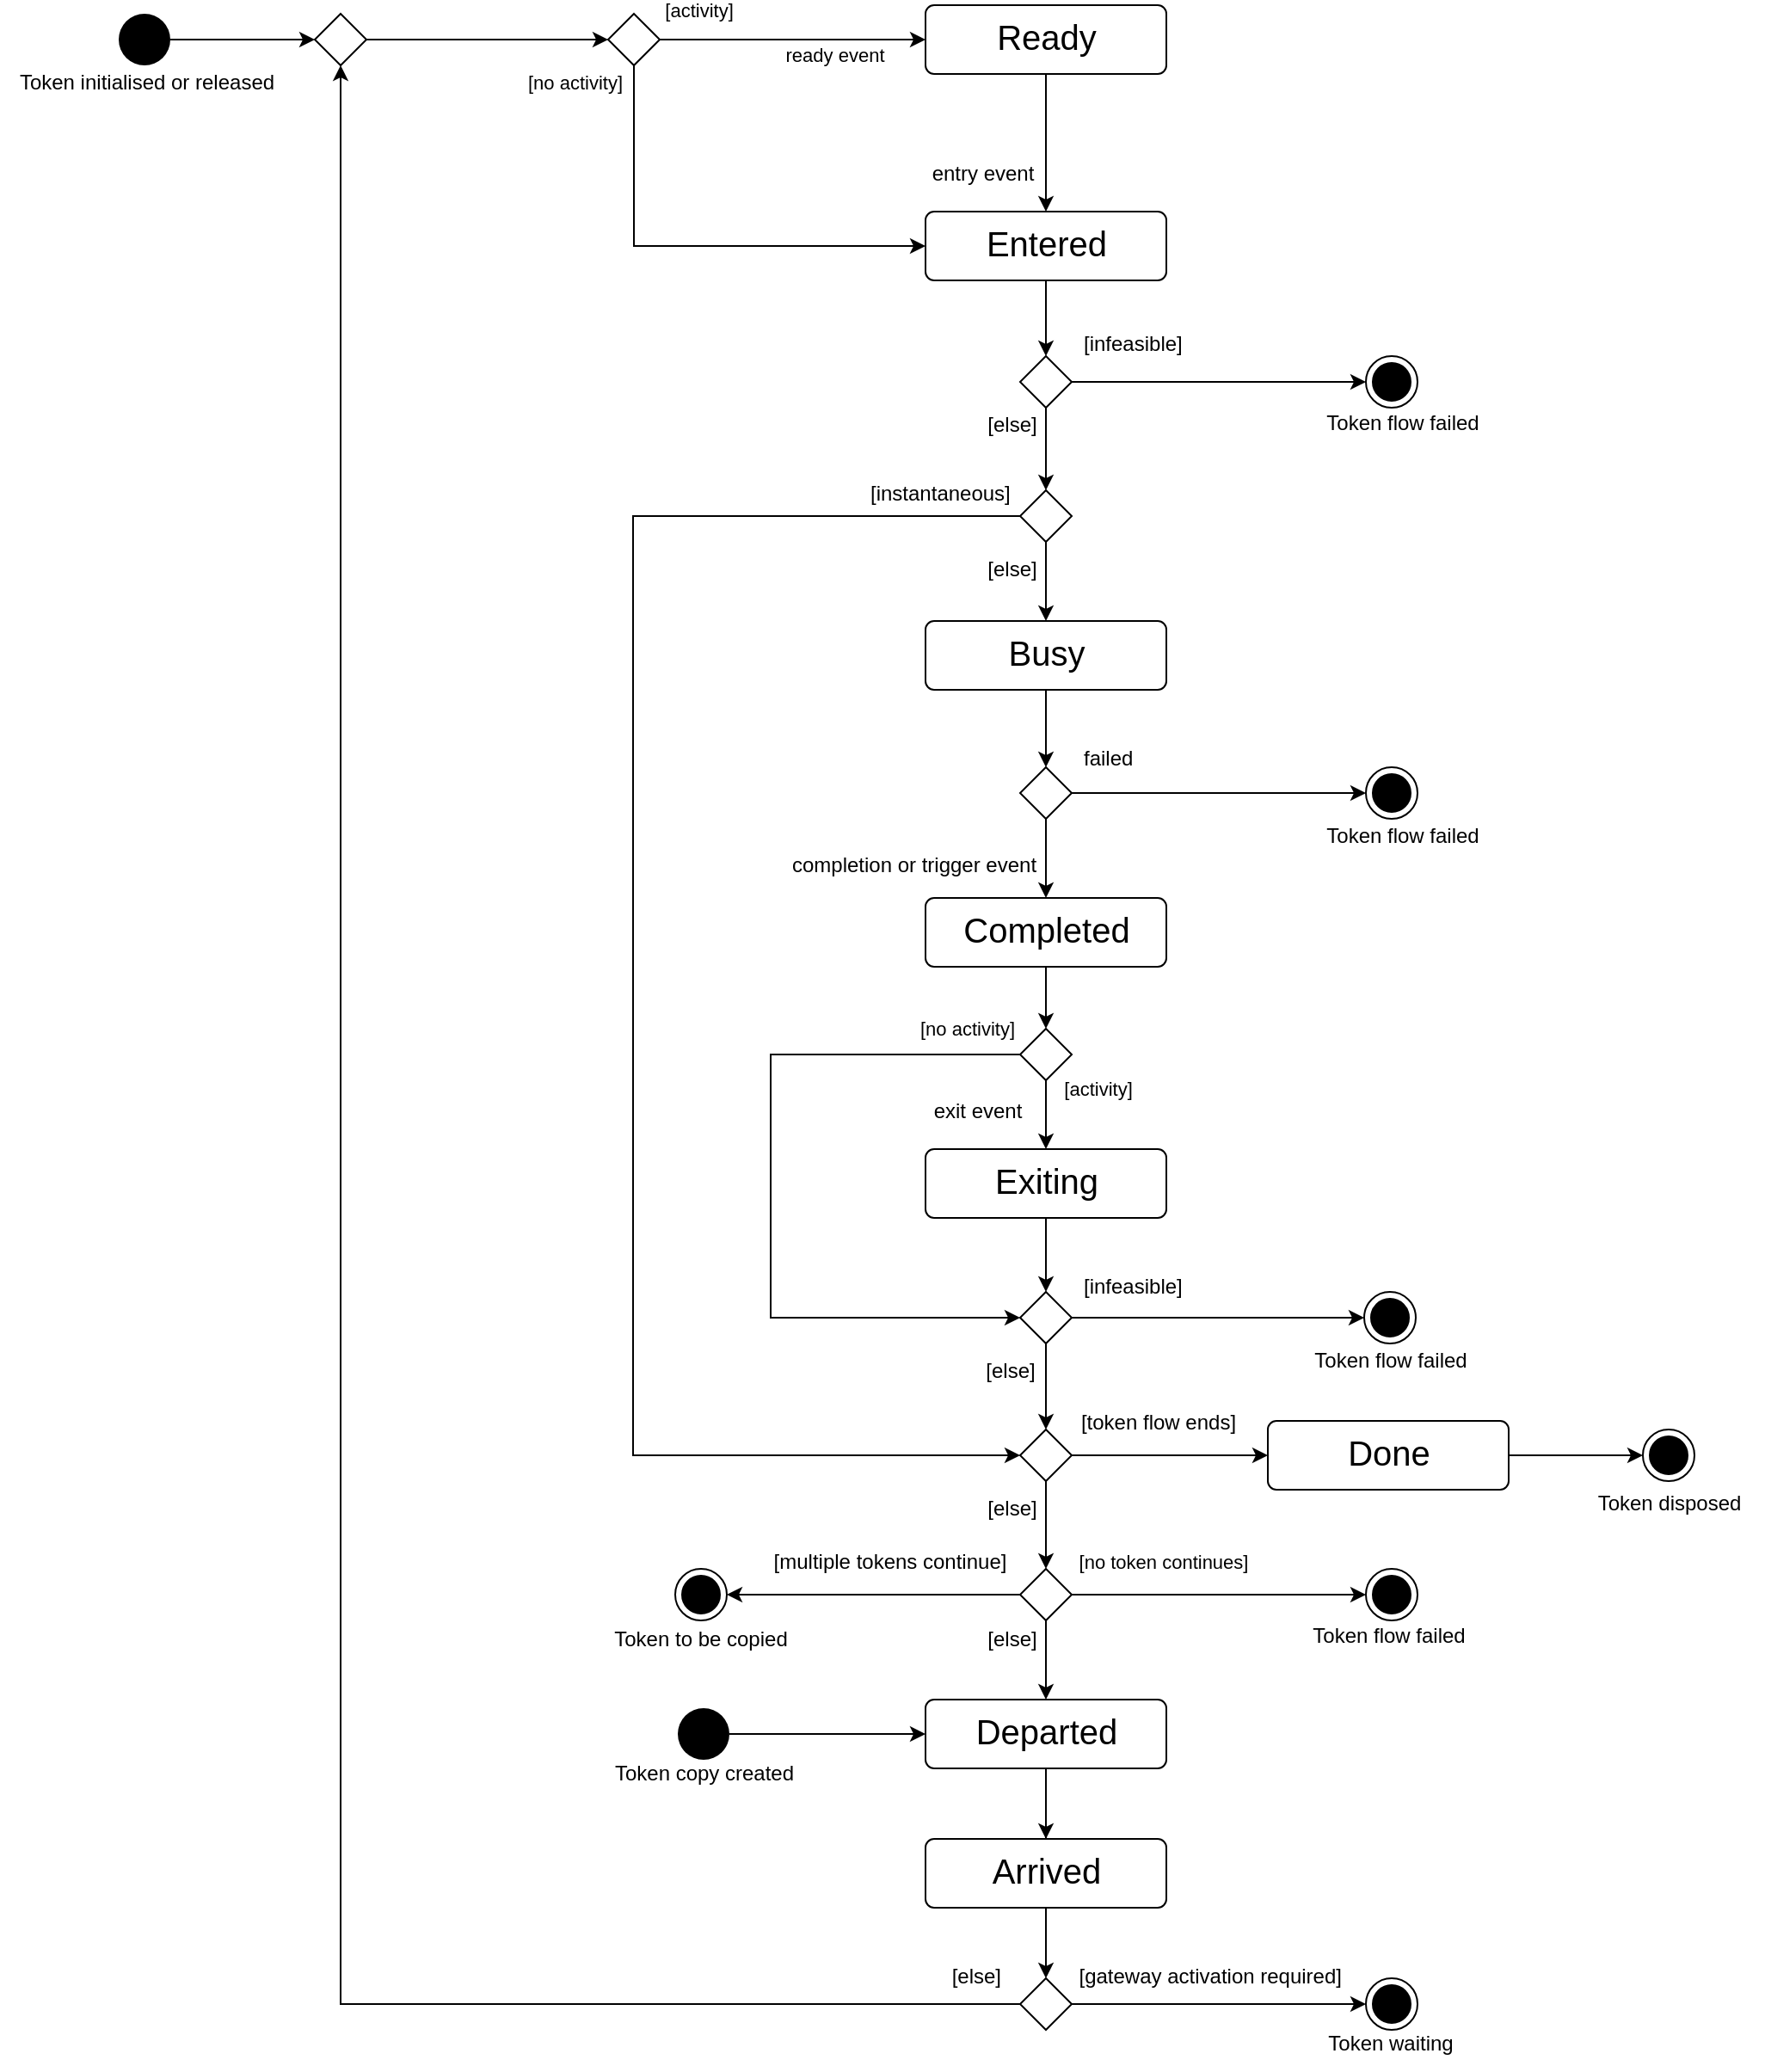 <mxfile version="22.1.17" type="device">
  <diagram id="P-VI1c5lN4z47ShWNgbN" name="Page-1">
    <mxGraphModel dx="2183" dy="2139" grid="1" gridSize="10" guides="1" tooltips="1" connect="1" arrows="1" fold="1" page="1" pageScale="1" pageWidth="360" pageHeight="1280" math="0" shadow="0">
      <root>
        <mxCell id="0" />
        <mxCell id="1" parent="0" />
        <mxCell id="za8cxoVgFJUtpIf1Vg3n-14" style="edgeStyle=orthogonalEdgeStyle;curved=0;rounded=1;sketch=0;orthogonalLoop=1;jettySize=auto;html=1;exitX=1;exitY=0.5;exitDx=0;exitDy=0;" parent="1" source="za8cxoVgFJUtpIf1Vg3n-8" target="snU7vp7vY-L3-DJ28Kby-14" edge="1">
          <mxGeometry relative="1" as="geometry">
            <Array as="points" />
            <mxPoint x="-111" y="-1347" as="sourcePoint" />
            <mxPoint x="30.5" y="-1245.5" as="targetPoint" />
          </mxGeometry>
        </mxCell>
        <mxCell id="za8cxoVgFJUtpIf1Vg3n-9" value="Token initialised or released" style="text;html=1;align=center;verticalAlign=middle;resizable=0;points=[];autosize=1;strokeColor=none;fillColor=none;" parent="1" vertex="1">
          <mxGeometry x="-328" y="-1213" width="170" height="30" as="geometry" />
        </mxCell>
        <mxCell id="za8cxoVgFJUtpIf1Vg3n-13" value="" style="edgeStyle=orthogonalEdgeStyle;curved=0;rounded=1;sketch=0;orthogonalLoop=1;jettySize=auto;html=1;entryX=0.5;entryY=0;entryDx=0;entryDy=0;" parent="1" source="za8cxoVgFJUtpIf1Vg3n-11" target="za8cxoVgFJUtpIf1Vg3n-18" edge="1">
          <mxGeometry relative="1" as="geometry">
            <mxPoint x="280" y="-1047" as="targetPoint" />
          </mxGeometry>
        </mxCell>
        <mxCell id="za8cxoVgFJUtpIf1Vg3n-11" value="&lt;font style=&quot;font-size: 20px;&quot;&gt;Entered&lt;/font&gt;" style="html=1;align=center;verticalAlign=top;rounded=1;absoluteArcSize=1;arcSize=10;dashed=0;sketch=0;" parent="1" vertex="1">
          <mxGeometry x="210" y="-1123" width="140" height="40" as="geometry" />
        </mxCell>
        <mxCell id="za8cxoVgFJUtpIf1Vg3n-16" style="edgeStyle=orthogonalEdgeStyle;curved=0;rounded=1;sketch=0;orthogonalLoop=1;jettySize=auto;html=1;exitX=0.5;exitY=1;exitDx=0;exitDy=0;entryX=0.5;entryY=0;entryDx=0;entryDy=0;" parent="1" source="za8cxoVgFJUtpIf1Vg3n-18" target="8w_XIC3R3Gnp8hy9f9DH-15" edge="1">
          <mxGeometry relative="1" as="geometry">
            <mxPoint x="280" y="-919" as="sourcePoint" />
          </mxGeometry>
        </mxCell>
        <mxCell id="3fYQ2ZforGHgL0O5d1Yj-3" value="" style="edgeStyle=orthogonalEdgeStyle;rounded=0;orthogonalLoop=1;jettySize=auto;html=1;entryX=0.5;entryY=0;entryDx=0;entryDy=0;" parent="1" source="za8cxoVgFJUtpIf1Vg3n-15" target="8w_XIC3R3Gnp8hy9f9DH-4" edge="1">
          <mxGeometry relative="1" as="geometry" />
        </mxCell>
        <mxCell id="za8cxoVgFJUtpIf1Vg3n-15" value="&lt;font style=&quot;font-size: 20px;&quot;&gt;Busy&lt;/font&gt;" style="html=1;align=center;verticalAlign=top;rounded=1;absoluteArcSize=1;arcSize=10;dashed=0;sketch=0;" parent="1" vertex="1">
          <mxGeometry x="210" y="-885" width="140" height="40" as="geometry" />
        </mxCell>
        <mxCell id="za8cxoVgFJUtpIf1Vg3n-25" style="edgeStyle=orthogonalEdgeStyle;curved=0;rounded=1;sketch=0;orthogonalLoop=1;jettySize=auto;html=1;exitX=1;exitY=0.5;exitDx=0;exitDy=0;entryX=0;entryY=0.5;entryDx=0;entryDy=0;" parent="1" source="za8cxoVgFJUtpIf1Vg3n-18" target="3fYQ2ZforGHgL0O5d1Yj-35" edge="1">
          <mxGeometry relative="1" as="geometry">
            <mxPoint x="490" y="-1024" as="targetPoint" />
          </mxGeometry>
        </mxCell>
        <mxCell id="8w_XIC3R3Gnp8hy9f9DH-11" value="" style="edgeStyle=orthogonalEdgeStyle;rounded=0;orthogonalLoop=1;jettySize=auto;html=1;fontSize=18;entryX=0;entryY=0.5;entryDx=0;entryDy=0;exitX=0;exitY=0.5;exitDx=0;exitDy=0;" parent="1" source="8w_XIC3R3Gnp8hy9f9DH-15" target="3fYQ2ZforGHgL0O5d1Yj-15" edge="1">
          <mxGeometry relative="1" as="geometry">
            <mxPoint x="222" y="-527" as="targetPoint" />
            <Array as="points">
              <mxPoint x="40" y="-946" />
              <mxPoint x="40" y="-400" />
            </Array>
          </mxGeometry>
        </mxCell>
        <mxCell id="za8cxoVgFJUtpIf1Vg3n-18" value="" style="rhombus;rounded=0;sketch=0;" parent="1" vertex="1">
          <mxGeometry x="265" y="-1039" width="30" height="30" as="geometry" />
        </mxCell>
        <mxCell id="za8cxoVgFJUtpIf1Vg3n-26" value="[infeasible]" style="text;html=1;align=left;verticalAlign=middle;resizable=0;points=[];autosize=1;strokeColor=none;fillColor=none;" parent="1" vertex="1">
          <mxGeometry x="300" y="-1061" width="80" height="30" as="geometry" />
        </mxCell>
        <mxCell id="za8cxoVgFJUtpIf1Vg3n-44" style="edgeStyle=orthogonalEdgeStyle;curved=0;rounded=1;sketch=0;orthogonalLoop=1;jettySize=auto;html=1;exitX=1;exitY=0.5;exitDx=0;exitDy=0;entryX=0;entryY=0.5;entryDx=0;entryDy=0;" parent="1" source="za8cxoVgFJUtpIf1Vg3n-35" target="3fYQ2ZforGHgL0O5d1Yj-32" edge="1">
          <mxGeometry relative="1" as="geometry">
            <mxPoint x="500" y="-480" as="targetPoint" />
          </mxGeometry>
        </mxCell>
        <mxCell id="3fYQ2ZforGHgL0O5d1Yj-19" value="" style="edgeStyle=orthogonalEdgeStyle;rounded=0;orthogonalLoop=1;jettySize=auto;html=1;entryX=0.5;entryY=0;entryDx=0;entryDy=0;" parent="1" source="za8cxoVgFJUtpIf1Vg3n-35" target="3fYQ2ZforGHgL0O5d1Yj-15" edge="1">
          <mxGeometry relative="1" as="geometry" />
        </mxCell>
        <mxCell id="za8cxoVgFJUtpIf1Vg3n-35" value="" style="rhombus;rounded=0;sketch=0;" parent="1" vertex="1">
          <mxGeometry x="265" y="-495" width="30" height="30" as="geometry" />
        </mxCell>
        <mxCell id="za8cxoVgFJUtpIf1Vg3n-45" value="[infeasible]" style="text;html=1;align=left;verticalAlign=middle;resizable=0;points=[];autosize=1;strokeColor=none;fillColor=none;" parent="1" vertex="1">
          <mxGeometry x="300" y="-513" width="80" height="30" as="geometry" />
        </mxCell>
        <mxCell id="za8cxoVgFJUtpIf1Vg3n-46" value="[else]" style="text;html=1;align=center;verticalAlign=middle;resizable=0;points=[];autosize=1;strokeColor=none;fillColor=none;" parent="1" vertex="1">
          <mxGeometry x="234" y="-464" width="50" height="30" as="geometry" />
        </mxCell>
        <mxCell id="za8cxoVgFJUtpIf1Vg3n-52" value="Token flow failed" style="text;html=1;align=center;verticalAlign=middle;resizable=0;points=[];autosize=1;strokeColor=none;fillColor=none;" parent="1" vertex="1">
          <mxGeometry x="430" y="-465" width="100" height="20" as="geometry" />
        </mxCell>
        <mxCell id="za8cxoVgFJUtpIf1Vg3n-55" value="" style="edgeStyle=orthogonalEdgeStyle;curved=0;rounded=1;sketch=0;orthogonalLoop=1;jettySize=auto;html=1;entryX=0.5;entryY=0;entryDx=0;entryDy=0;" parent="1" source="vcPXqzRa5Wur5zOReBQw-1" target="0oEC2vUUG_4BZUbGBsNw-6" edge="1">
          <mxGeometry relative="1" as="geometry">
            <mxPoint x="280" y="-101" as="targetPoint" />
            <Array as="points">
              <mxPoint x="280" y="-207" />
            </Array>
          </mxGeometry>
        </mxCell>
        <mxCell id="3fYQ2ZforGHgL0O5d1Yj-38" value="" style="edgeStyle=orthogonalEdgeStyle;rounded=0;orthogonalLoop=1;jettySize=auto;html=1;entryX=0;entryY=0.5;entryDx=0;entryDy=0;exitX=1;exitY=0.5;exitDx=0;exitDy=0;" parent="1" source="0oEC2vUUG_4BZUbGBsNw-6" target="3fYQ2ZforGHgL0O5d1Yj-28" edge="1">
          <mxGeometry relative="1" as="geometry" />
        </mxCell>
        <mxCell id="3fYQ2ZforGHgL0O5d1Yj-2" value="[else]" style="text;html=1;align=center;verticalAlign=middle;resizable=0;points=[];autosize=1;strokeColor=none;fillColor=none;" parent="1" vertex="1">
          <mxGeometry x="235" y="-930" width="50" height="30" as="geometry" />
        </mxCell>
        <mxCell id="3fYQ2ZforGHgL0O5d1Yj-7" value="[token flow ends]" style="text;html=1;align=center;verticalAlign=middle;resizable=0;points=[];autosize=1;strokeColor=none;fillColor=none;" parent="1" vertex="1">
          <mxGeometry x="290" y="-434" width="110" height="30" as="geometry" />
        </mxCell>
        <mxCell id="3fYQ2ZforGHgL0O5d1Yj-9" value="&lt;font style=&quot;font-size: 20px;&quot;&gt;Departed&lt;/font&gt;" style="html=1;align=center;verticalAlign=top;rounded=1;absoluteArcSize=1;arcSize=10;dashed=0;sketch=0;" parent="1" vertex="1">
          <mxGeometry x="210" y="-258" width="140" height="40" as="geometry" />
        </mxCell>
        <mxCell id="3fYQ2ZforGHgL0O5d1Yj-14" style="edgeStyle=orthogonalEdgeStyle;rounded=0;orthogonalLoop=1;jettySize=auto;html=1;exitX=1;exitY=0.5;exitDx=0;exitDy=0;entryX=0;entryY=0.5;entryDx=0;entryDy=0;" parent="1" source="3fYQ2ZforGHgL0O5d1Yj-15" target="2N3C2ULwQ1HncgFvhACk-1" edge="1">
          <mxGeometry relative="1" as="geometry">
            <mxPoint x="500" y="-400" as="targetPoint" />
          </mxGeometry>
        </mxCell>
        <mxCell id="3fYQ2ZforGHgL0O5d1Yj-21" value="" style="edgeStyle=orthogonalEdgeStyle;rounded=0;orthogonalLoop=1;jettySize=auto;html=1;entryX=0.5;entryY=0;entryDx=0;entryDy=0;" parent="1" source="3fYQ2ZforGHgL0O5d1Yj-15" target="8w_XIC3R3Gnp8hy9f9DH-18" edge="1">
          <mxGeometry relative="1" as="geometry" />
        </mxCell>
        <mxCell id="3fYQ2ZforGHgL0O5d1Yj-15" value="" style="rhombus;rounded=0;sketch=0;" parent="1" vertex="1">
          <mxGeometry x="265" y="-415" width="30" height="30" as="geometry" />
        </mxCell>
        <mxCell id="3fYQ2ZforGHgL0O5d1Yj-17" value="[else]" style="text;html=1;align=center;verticalAlign=middle;resizable=0;points=[];autosize=1;strokeColor=none;fillColor=none;" parent="1" vertex="1">
          <mxGeometry x="235" y="-384" width="50" height="30" as="geometry" />
        </mxCell>
        <mxCell id="3fYQ2ZforGHgL0O5d1Yj-27" value="[gateway activation required]" style="text;html=1;align=right;verticalAlign=middle;resizable=0;points=[];autosize=1;strokeColor=none;fillColor=none;" parent="1" vertex="1">
          <mxGeometry x="282.5" y="-112" width="170" height="30" as="geometry" />
        </mxCell>
        <mxCell id="3fYQ2ZforGHgL0O5d1Yj-28" value="" style="ellipse;html=1;shape=endState;fillColor=#000000;strokeColor=#000000;" parent="1" vertex="1">
          <mxGeometry x="466" y="-96" width="30" height="30" as="geometry" />
        </mxCell>
        <mxCell id="3fYQ2ZforGHgL0O5d1Yj-29" value="Token waiting" style="text;html=1;align=center;verticalAlign=middle;resizable=0;points=[];autosize=1;strokeColor=none;fillColor=none;" parent="1" vertex="1">
          <mxGeometry x="430" y="-73" width="100" height="30" as="geometry" />
        </mxCell>
        <mxCell id="3fYQ2ZforGHgL0O5d1Yj-30" value="" style="ellipse;html=1;shape=endState;fillColor=#000000;strokeColor=#000000;" parent="1" vertex="1">
          <mxGeometry x="627" y="-415" width="30" height="30" as="geometry" />
        </mxCell>
        <mxCell id="3fYQ2ZforGHgL0O5d1Yj-31" value="Token disposed" style="text;html=1;align=center;verticalAlign=middle;resizable=0;points=[];autosize=1;strokeColor=none;fillColor=none;" parent="1" vertex="1">
          <mxGeometry x="587" y="-387" width="110" height="30" as="geometry" />
        </mxCell>
        <mxCell id="3fYQ2ZforGHgL0O5d1Yj-32" value="" style="ellipse;html=1;shape=endState;fillColor=#000000;strokeColor=#000000;rounded=0;sketch=0;" parent="1" vertex="1">
          <mxGeometry x="465" y="-495" width="30" height="30" as="geometry" />
        </mxCell>
        <mxCell id="3fYQ2ZforGHgL0O5d1Yj-34" value="Token flow failed" style="text;html=1;align=center;verticalAlign=middle;resizable=0;points=[];autosize=1;strokeColor=none;fillColor=none;" parent="1" vertex="1">
          <mxGeometry x="437" y="-1010" width="100" height="20" as="geometry" />
        </mxCell>
        <mxCell id="3fYQ2ZforGHgL0O5d1Yj-35" value="" style="ellipse;html=1;shape=endState;fillColor=#000000;strokeColor=#000000;rounded=0;sketch=0;" parent="1" vertex="1">
          <mxGeometry x="466" y="-1039" width="30" height="30" as="geometry" />
        </mxCell>
        <mxCell id="3fYQ2ZforGHgL0O5d1Yj-40" value="[else]" style="text;html=1;align=right;verticalAlign=middle;resizable=0;points=[];autosize=1;strokeColor=none;fillColor=none;" parent="1" vertex="1">
          <mxGeometry x="205" y="-117" width="50" height="40" as="geometry" />
        </mxCell>
        <mxCell id="3fYQ2ZforGHgL0O5d1Yj-43" value="" style="edgeStyle=orthogonalEdgeStyle;rounded=0;orthogonalLoop=1;jettySize=auto;html=1;" parent="1" source="3fYQ2ZforGHgL0O5d1Yj-42" target="3fYQ2ZforGHgL0O5d1Yj-9" edge="1">
          <mxGeometry relative="1" as="geometry" />
        </mxCell>
        <mxCell id="3fYQ2ZforGHgL0O5d1Yj-42" value="" style="ellipse;fillColor=#000000;strokeColor=none;" parent="1" vertex="1">
          <mxGeometry x="66" y="-253" width="30" height="30" as="geometry" />
        </mxCell>
        <mxCell id="3fYQ2ZforGHgL0O5d1Yj-44" value="Token copy created" style="text;html=1;align=center;verticalAlign=middle;resizable=0;points=[];autosize=1;strokeColor=none;fillColor=none;" parent="1" vertex="1">
          <mxGeometry x="21" y="-225" width="120" height="20" as="geometry" />
        </mxCell>
        <mxCell id="0oEC2vUUG_4BZUbGBsNw-6" value="" style="rhombus;" parent="1" vertex="1">
          <mxGeometry x="265" y="-96" width="30" height="30" as="geometry" />
        </mxCell>
        <mxCell id="8w_XIC3R3Gnp8hy9f9DH-1" style="edgeStyle=orthogonalEdgeStyle;curved=0;rounded=1;sketch=0;orthogonalLoop=1;jettySize=auto;html=1;exitX=0.5;exitY=1;exitDx=0;exitDy=0;entryX=0.5;entryY=0;entryDx=0;entryDy=0;" parent="1" source="8w_XIC3R3Gnp8hy9f9DH-4" target="8w_XIC3R3Gnp8hy9f9DH-2" edge="1">
          <mxGeometry relative="1" as="geometry">
            <mxPoint x="280" y="-758" as="sourcePoint" />
          </mxGeometry>
        </mxCell>
        <mxCell id="8w_XIC3R3Gnp8hy9f9DH-9" value="" style="edgeStyle=orthogonalEdgeStyle;rounded=0;orthogonalLoop=1;jettySize=auto;html=1;entryX=0.5;entryY=0;entryDx=0;entryDy=0;exitX=0.5;exitY=1;exitDx=0;exitDy=0;" parent="1" source="99d435sOc-H3mGRztFdo-16" target="snU7vp7vY-L3-DJ28Kby-25" edge="1">
          <mxGeometry relative="1" as="geometry">
            <mxPoint x="279" y="-567" as="targetPoint" />
            <mxPoint x="279" y="-618" as="sourcePoint" />
          </mxGeometry>
        </mxCell>
        <mxCell id="99d435sOc-H3mGRztFdo-19" value="&lt;font style=&quot;font-size: 12px;&quot;&gt;exit event&lt;/font&gt;" style="edgeLabel;html=1;align=center;verticalAlign=middle;resizable=0;points=[];" parent="8w_XIC3R3Gnp8hy9f9DH-9" vertex="1" connectable="0">
          <mxGeometry x="-0.059" relative="1" as="geometry">
            <mxPoint x="-40" y="-1" as="offset" />
          </mxGeometry>
        </mxCell>
        <mxCell id="8w_XIC3R3Gnp8hy9f9DH-2" value="&lt;font style=&quot;font-size: 20px;&quot;&gt;Completed&lt;/font&gt;" style="html=1;align=center;verticalAlign=top;rounded=1;absoluteArcSize=1;arcSize=10;dashed=0;sketch=0;" parent="1" vertex="1">
          <mxGeometry x="210" y="-724" width="140" height="40" as="geometry" />
        </mxCell>
        <mxCell id="8w_XIC3R3Gnp8hy9f9DH-3" style="edgeStyle=orthogonalEdgeStyle;curved=0;rounded=1;sketch=0;orthogonalLoop=1;jettySize=auto;html=1;exitX=1;exitY=0.5;exitDx=0;exitDy=0;entryX=0;entryY=0.5;entryDx=0;entryDy=0;" parent="1" source="8w_XIC3R3Gnp8hy9f9DH-4" target="8w_XIC3R3Gnp8hy9f9DH-8" edge="1">
          <mxGeometry relative="1" as="geometry">
            <mxPoint x="490" y="-785" as="targetPoint" />
          </mxGeometry>
        </mxCell>
        <mxCell id="8w_XIC3R3Gnp8hy9f9DH-4" value="" style="rhombus;rounded=0;sketch=0;" parent="1" vertex="1">
          <mxGeometry x="265" y="-800" width="30" height="30" as="geometry" />
        </mxCell>
        <mxCell id="8w_XIC3R3Gnp8hy9f9DH-5" value="failed" style="text;html=1;align=left;verticalAlign=middle;resizable=0;points=[];autosize=1;strokeColor=none;fillColor=none;" parent="1" vertex="1">
          <mxGeometry x="300" y="-820" width="50" height="30" as="geometry" />
        </mxCell>
        <mxCell id="8w_XIC3R3Gnp8hy9f9DH-6" value="completion or trigger event" style="text;html=1;align=center;verticalAlign=middle;resizable=0;points=[];autosize=1;strokeColor=none;fillColor=none;" parent="1" vertex="1">
          <mxGeometry x="118" y="-758" width="170" height="30" as="geometry" />
        </mxCell>
        <mxCell id="8w_XIC3R3Gnp8hy9f9DH-7" value="Token flow failed" style="text;html=1;align=center;verticalAlign=middle;resizable=0;points=[];autosize=1;strokeColor=none;fillColor=none;" parent="1" vertex="1">
          <mxGeometry x="432" y="-775" width="110" height="30" as="geometry" />
        </mxCell>
        <mxCell id="8w_XIC3R3Gnp8hy9f9DH-8" value="" style="ellipse;html=1;shape=endState;fillColor=#000000;strokeColor=#000000;rounded=0;sketch=0;" parent="1" vertex="1">
          <mxGeometry x="466" y="-800" width="30" height="30" as="geometry" />
        </mxCell>
        <mxCell id="8w_XIC3R3Gnp8hy9f9DH-16" value="" style="edgeStyle=orthogonalEdgeStyle;rounded=0;orthogonalLoop=1;jettySize=auto;html=1;fontSize=12;entryX=0.5;entryY=0;entryDx=0;entryDy=0;" parent="1" source="8w_XIC3R3Gnp8hy9f9DH-15" target="za8cxoVgFJUtpIf1Vg3n-15" edge="1">
          <mxGeometry relative="1" as="geometry" />
        </mxCell>
        <mxCell id="8w_XIC3R3Gnp8hy9f9DH-15" value="" style="rhombus;fontSize=12;" parent="1" vertex="1">
          <mxGeometry x="265" y="-961" width="30" height="30" as="geometry" />
        </mxCell>
        <mxCell id="8w_XIC3R3Gnp8hy9f9DH-17" value="[else]" style="text;html=1;align=center;verticalAlign=middle;resizable=0;points=[];autosize=1;strokeColor=none;fillColor=none;" parent="1" vertex="1">
          <mxGeometry x="235" y="-1014" width="50" height="30" as="geometry" />
        </mxCell>
        <mxCell id="8w_XIC3R3Gnp8hy9f9DH-20" value="" style="edgeStyle=orthogonalEdgeStyle;rounded=0;orthogonalLoop=1;jettySize=auto;html=1;fontSize=12;entryX=0.5;entryY=0;entryDx=0;entryDy=0;" parent="1" source="8w_XIC3R3Gnp8hy9f9DH-18" target="3fYQ2ZforGHgL0O5d1Yj-9" edge="1">
          <mxGeometry relative="1" as="geometry" />
        </mxCell>
        <mxCell id="8w_XIC3R3Gnp8hy9f9DH-18" value="" style="rhombus;fontSize=12;" parent="1" vertex="1">
          <mxGeometry x="265" y="-334" width="30" height="30" as="geometry" />
        </mxCell>
        <mxCell id="8w_XIC3R3Gnp8hy9f9DH-21" value="[else]" style="text;html=1;align=center;verticalAlign=middle;resizable=0;points=[];autosize=1;strokeColor=none;fillColor=none;" parent="1" vertex="1">
          <mxGeometry x="235" y="-308" width="50" height="30" as="geometry" />
        </mxCell>
        <mxCell id="8w_XIC3R3Gnp8hy9f9DH-23" value="[multiple tokens continue]" style="text;html=1;align=center;verticalAlign=middle;resizable=0;points=[];autosize=1;strokeColor=none;fillColor=none;" parent="1" vertex="1">
          <mxGeometry x="109" y="-353" width="160" height="30" as="geometry" />
        </mxCell>
        <mxCell id="8w_XIC3R3Gnp8hy9f9DH-24" style="edgeStyle=orthogonalEdgeStyle;rounded=0;orthogonalLoop=1;jettySize=auto;html=1;entryX=1;entryY=0.5;entryDx=0;entryDy=0;exitX=0;exitY=0.5;exitDx=0;exitDy=0;" parent="1" source="8w_XIC3R3Gnp8hy9f9DH-18" target="8w_XIC3R3Gnp8hy9f9DH-25" edge="1">
          <mxGeometry relative="1" as="geometry">
            <mxPoint x="501" y="-319" as="targetPoint" />
            <mxPoint x="322" y="-297" as="sourcePoint" />
            <Array as="points">
              <mxPoint x="220" y="-319" />
              <mxPoint x="220" y="-319" />
            </Array>
          </mxGeometry>
        </mxCell>
        <mxCell id="8w_XIC3R3Gnp8hy9f9DH-25" value="" style="ellipse;html=1;shape=endState;fillColor=#000000;strokeColor=#000000;" parent="1" vertex="1">
          <mxGeometry x="64.5" y="-334" width="30" height="30" as="geometry" />
        </mxCell>
        <mxCell id="8w_XIC3R3Gnp8hy9f9DH-26" value="Token to be copied" style="text;html=1;align=center;verticalAlign=middle;resizable=0;points=[];autosize=1;strokeColor=none;fillColor=none;" parent="1" vertex="1">
          <mxGeometry x="18.5" y="-303" width="120" height="20" as="geometry" />
        </mxCell>
        <mxCell id="2N3C2ULwQ1HncgFvhACk-2" value="" style="edgeStyle=orthogonalEdgeStyle;rounded=0;orthogonalLoop=1;jettySize=auto;html=1;entryX=0;entryY=0.5;entryDx=0;entryDy=0;" parent="1" source="2N3C2ULwQ1HncgFvhACk-1" target="3fYQ2ZforGHgL0O5d1Yj-30" edge="1">
          <mxGeometry relative="1" as="geometry" />
        </mxCell>
        <mxCell id="2N3C2ULwQ1HncgFvhACk-1" value="&lt;font style=&quot;font-size: 20px;&quot;&gt;Done&lt;/font&gt;" style="html=1;align=center;verticalAlign=top;rounded=1;absoluteArcSize=1;arcSize=10;dashed=0;sketch=0;" parent="1" vertex="1">
          <mxGeometry x="409" y="-420" width="140" height="40" as="geometry" />
        </mxCell>
        <mxCell id="snU7vp7vY-L3-DJ28Kby-16" value="" style="edgeStyle=orthogonalEdgeStyle;rounded=0;orthogonalLoop=1;jettySize=auto;html=1;entryX=0.5;entryY=1;entryDx=0;entryDy=0;exitX=0;exitY=0.5;exitDx=0;exitDy=0;" parent="1" source="0oEC2vUUG_4BZUbGBsNw-6" target="snU7vp7vY-L3-DJ28Kby-14" edge="1">
          <mxGeometry relative="1" as="geometry">
            <mxPoint x="-61.5" y="-1063" as="targetPoint" />
            <Array as="points">
              <mxPoint x="-130" y="-81" />
            </Array>
            <mxPoint x="163.5" y="-47" as="sourcePoint" />
          </mxGeometry>
        </mxCell>
        <mxCell id="99d435sOc-H3mGRztFdo-5" value="" style="edgeStyle=orthogonalEdgeStyle;rounded=0;orthogonalLoop=1;jettySize=auto;html=1;entryX=0;entryY=0.5;entryDx=0;entryDy=0;" parent="1" source="snU7vp7vY-L3-DJ28Kby-14" target="99d435sOc-H3mGRztFdo-4" edge="1">
          <mxGeometry relative="1" as="geometry">
            <mxPoint x="-160" y="-967" as="targetPoint" />
          </mxGeometry>
        </mxCell>
        <mxCell id="snU7vp7vY-L3-DJ28Kby-14" value="" style="rhombus;rounded=0;sketch=0;" parent="1" vertex="1">
          <mxGeometry x="-145" y="-1238" width="30" height="30" as="geometry" />
        </mxCell>
        <mxCell id="za8cxoVgFJUtpIf1Vg3n-8" value="" style="ellipse;fillColor=#000000;strokeColor=none;rounded=0;sketch=0;" parent="1" vertex="1">
          <mxGeometry x="-259" y="-1238" width="30" height="30" as="geometry" />
        </mxCell>
        <mxCell id="snU7vp7vY-L3-DJ28Kby-20" value="" style="edgeStyle=orthogonalEdgeStyle;rounded=0;orthogonalLoop=1;jettySize=auto;html=1;entryX=0;entryY=0.5;entryDx=0;entryDy=0;exitX=1;exitY=0.5;exitDx=0;exitDy=0;" parent="1" source="99d435sOc-H3mGRztFdo-4" target="99d435sOc-H3mGRztFdo-2" edge="1">
          <mxGeometry relative="1" as="geometry">
            <mxPoint x="190" y="-1267" as="sourcePoint" />
            <mxPoint x="265" y="-1223" as="targetPoint" />
            <Array as="points" />
          </mxGeometry>
        </mxCell>
        <mxCell id="99d435sOc-H3mGRztFdo-11" value="[activity]" style="edgeLabel;html=1;align=center;verticalAlign=middle;resizable=0;points=[];" parent="snU7vp7vY-L3-DJ28Kby-20" vertex="1" connectable="0">
          <mxGeometry x="-0.749" y="2" relative="1" as="geometry">
            <mxPoint x="3" y="-15" as="offset" />
          </mxGeometry>
        </mxCell>
        <mxCell id="snU7vp7vY-L3-DJ28Kby-41" value="" style="edgeStyle=orthogonalEdgeStyle;rounded=0;orthogonalLoop=1;jettySize=auto;html=1;entryX=0.5;entryY=0;entryDx=0;entryDy=0;" parent="1" source="snU7vp7vY-L3-DJ28Kby-25" target="za8cxoVgFJUtpIf1Vg3n-35" edge="1">
          <mxGeometry relative="1" as="geometry" />
        </mxCell>
        <mxCell id="snU7vp7vY-L3-DJ28Kby-25" value="&lt;font style=&quot;font-size: 20px;&quot;&gt;Exiting&lt;/font&gt;" style="html=1;align=center;verticalAlign=top;rounded=1;absoluteArcSize=1;arcSize=10;dashed=0;sketch=0;" parent="1" vertex="1">
          <mxGeometry x="210" y="-578" width="140" height="40" as="geometry" />
        </mxCell>
        <mxCell id="snU7vp7vY-L3-DJ28Kby-38" style="edgeStyle=orthogonalEdgeStyle;curved=0;rounded=1;sketch=0;orthogonalLoop=1;jettySize=auto;html=1;exitX=0.5;exitY=1;exitDx=0;exitDy=0;entryX=0.5;entryY=0;entryDx=0;entryDy=0;" parent="1" source="99d435sOc-H3mGRztFdo-2" target="za8cxoVgFJUtpIf1Vg3n-11" edge="1">
          <mxGeometry relative="1" as="geometry">
            <Array as="points" />
            <mxPoint x="280.125" y="-1179" as="sourcePoint" />
            <mxPoint x="175" y="-1103.5" as="targetPoint" />
          </mxGeometry>
        </mxCell>
        <mxCell id="jscgMp9m38hc4Us3CfC8-1" value="entry event" style="text;html=1;align=center;verticalAlign=middle;resizable=0;points=[];autosize=1;strokeColor=none;fillColor=none;" parent="1" vertex="1">
          <mxGeometry x="202.5" y="-1160" width="80" height="30" as="geometry" />
        </mxCell>
        <mxCell id="99d435sOc-H3mGRztFdo-2" value="&lt;font style=&quot;font-size: 20px;&quot;&gt;Ready&lt;/font&gt;" style="html=1;align=center;verticalAlign=top;rounded=1;absoluteArcSize=1;arcSize=10;dashed=0;sketch=0;" parent="1" vertex="1">
          <mxGeometry x="210" y="-1243" width="140" height="40" as="geometry" />
        </mxCell>
        <mxCell id="99d435sOc-H3mGRztFdo-4" value="" style="rhombus;rounded=0;sketch=0;" parent="1" vertex="1">
          <mxGeometry x="25.5" y="-1238" width="30" height="30" as="geometry" />
        </mxCell>
        <mxCell id="99d435sOc-H3mGRztFdo-9" value="" style="edgeStyle=orthogonalEdgeStyle;rounded=0;orthogonalLoop=1;jettySize=auto;html=1;entryX=0;entryY=0.5;entryDx=0;entryDy=0;exitX=0.5;exitY=1;exitDx=0;exitDy=0;" parent="1" source="99d435sOc-H3mGRztFdo-4" target="za8cxoVgFJUtpIf1Vg3n-11" edge="1">
          <mxGeometry relative="1" as="geometry">
            <mxPoint x="-100" y="-1080" as="sourcePoint" />
            <mxPoint x="275" y="-1356" as="targetPoint" />
            <Array as="points">
              <mxPoint x="41" y="-1103" />
            </Array>
          </mxGeometry>
        </mxCell>
        <mxCell id="99d435sOc-H3mGRztFdo-10" value="[no activity]" style="edgeLabel;html=1;align=center;verticalAlign=middle;resizable=0;points=[];" parent="99d435sOc-H3mGRztFdo-9" vertex="1" connectable="0">
          <mxGeometry x="-0.403" y="5" relative="1" as="geometry">
            <mxPoint x="-40" y="-72" as="offset" />
          </mxGeometry>
        </mxCell>
        <mxCell id="99d435sOc-H3mGRztFdo-17" value="" style="edgeStyle=orthogonalEdgeStyle;rounded=0;orthogonalLoop=1;jettySize=auto;html=1;entryX=0.5;entryY=0;entryDx=0;entryDy=0;" parent="1" source="8w_XIC3R3Gnp8hy9f9DH-2" target="99d435sOc-H3mGRztFdo-16" edge="1">
          <mxGeometry relative="1" as="geometry">
            <mxPoint x="280" y="-526" as="targetPoint" />
            <mxPoint x="280" y="-684" as="sourcePoint" />
          </mxGeometry>
        </mxCell>
        <mxCell id="99d435sOc-H3mGRztFdo-18" value="" style="edgeStyle=orthogonalEdgeStyle;rounded=0;orthogonalLoop=1;jettySize=auto;html=1;entryX=0;entryY=0.5;entryDx=0;entryDy=0;exitX=0;exitY=0.5;exitDx=0;exitDy=0;" parent="1" source="99d435sOc-H3mGRztFdo-16" target="za8cxoVgFJUtpIf1Vg3n-35" edge="1">
          <mxGeometry relative="1" as="geometry">
            <Array as="points">
              <mxPoint x="120" y="-633" />
              <mxPoint x="120" y="-480" />
            </Array>
          </mxGeometry>
        </mxCell>
        <mxCell id="99d435sOc-H3mGRztFdo-20" value="[no activity]" style="edgeLabel;html=1;align=center;verticalAlign=middle;resizable=0;points=[];" parent="99d435sOc-H3mGRztFdo-18" vertex="1" connectable="0">
          <mxGeometry x="-0.787" y="4" relative="1" as="geometry">
            <mxPoint x="16" y="-19" as="offset" />
          </mxGeometry>
        </mxCell>
        <mxCell id="99d435sOc-H3mGRztFdo-16" value="" style="rhombus;rounded=0;sketch=0;" parent="1" vertex="1">
          <mxGeometry x="265" y="-648" width="30" height="30" as="geometry" />
        </mxCell>
        <mxCell id="99d435sOc-H3mGRztFdo-22" value="" style="ellipse;html=1;shape=endState;fillColor=#000000;strokeColor=#000000;" parent="1" vertex="1">
          <mxGeometry x="466" y="-334" width="30" height="30" as="geometry" />
        </mxCell>
        <mxCell id="99d435sOc-H3mGRztFdo-23" value="Token flow failed" style="text;html=1;align=center;verticalAlign=middle;resizable=0;points=[];autosize=1;strokeColor=none;fillColor=none;" parent="1" vertex="1">
          <mxGeometry x="424" y="-310" width="110" height="30" as="geometry" />
        </mxCell>
        <mxCell id="99d435sOc-H3mGRztFdo-24" style="edgeStyle=orthogonalEdgeStyle;rounded=0;orthogonalLoop=1;jettySize=auto;html=1;exitX=1;exitY=0.5;exitDx=0;exitDy=0;entryX=0;entryY=0.5;entryDx=0;entryDy=0;" parent="1" source="8w_XIC3R3Gnp8hy9f9DH-18" target="99d435sOc-H3mGRztFdo-22" edge="1">
          <mxGeometry relative="1" as="geometry">
            <mxPoint x="419" y="-390" as="targetPoint" />
            <mxPoint x="305" y="-390" as="sourcePoint" />
          </mxGeometry>
        </mxCell>
        <mxCell id="99d435sOc-H3mGRztFdo-25" value="[no token continues]" style="edgeLabel;html=1;align=center;verticalAlign=middle;resizable=0;points=[];" parent="99d435sOc-H3mGRztFdo-24" vertex="1" connectable="0">
          <mxGeometry x="-0.415" y="4" relative="1" as="geometry">
            <mxPoint x="3" y="-15" as="offset" />
          </mxGeometry>
        </mxCell>
        <mxCell id="vcPXqzRa5Wur5zOReBQw-2" value="" style="edgeStyle=orthogonalEdgeStyle;curved=0;rounded=1;sketch=0;orthogonalLoop=1;jettySize=auto;html=1;entryX=0.5;entryY=0;entryDx=0;entryDy=0;" parent="1" source="3fYQ2ZforGHgL0O5d1Yj-9" target="vcPXqzRa5Wur5zOReBQw-1" edge="1">
          <mxGeometry relative="1" as="geometry">
            <mxPoint x="280" y="-93" as="targetPoint" />
            <Array as="points">
              <mxPoint x="280" y="-207" />
            </Array>
            <mxPoint x="280" y="-218" as="sourcePoint" />
          </mxGeometry>
        </mxCell>
        <mxCell id="vcPXqzRa5Wur5zOReBQw-1" value="&lt;font style=&quot;font-size: 20px;&quot;&gt;Arrived&lt;/font&gt;" style="html=1;align=center;verticalAlign=top;rounded=1;absoluteArcSize=1;arcSize=10;dashed=0;sketch=0;" parent="1" vertex="1">
          <mxGeometry x="210" y="-177" width="140" height="40" as="geometry" />
        </mxCell>
        <mxCell id="y1aeJlVFXBLF9-1TJrM0-2" value="ready event" style="edgeLabel;html=1;align=center;verticalAlign=middle;resizable=0;points=[];" parent="1" vertex="1" connectable="0">
          <mxGeometry x="141" y="-1213" as="geometry">
            <mxPoint x="16" y="-1" as="offset" />
          </mxGeometry>
        </mxCell>
        <mxCell id="y1aeJlVFXBLF9-1TJrM0-3" value="[activity]" style="edgeLabel;html=1;align=center;verticalAlign=middle;resizable=0;points=[];" parent="1" vertex="1" connectable="0">
          <mxGeometry x="329.452" y="-626.91" as="geometry">
            <mxPoint x="-20" y="14" as="offset" />
          </mxGeometry>
        </mxCell>
        <mxCell id="RPr7SAVntSFsbUS25HtW-2" value="[instantaneous]" style="text;whiteSpace=wrap;html=1;" vertex="1" parent="1">
          <mxGeometry x="176" y="-973" width="60" height="40" as="geometry" />
        </mxCell>
      </root>
    </mxGraphModel>
  </diagram>
</mxfile>
